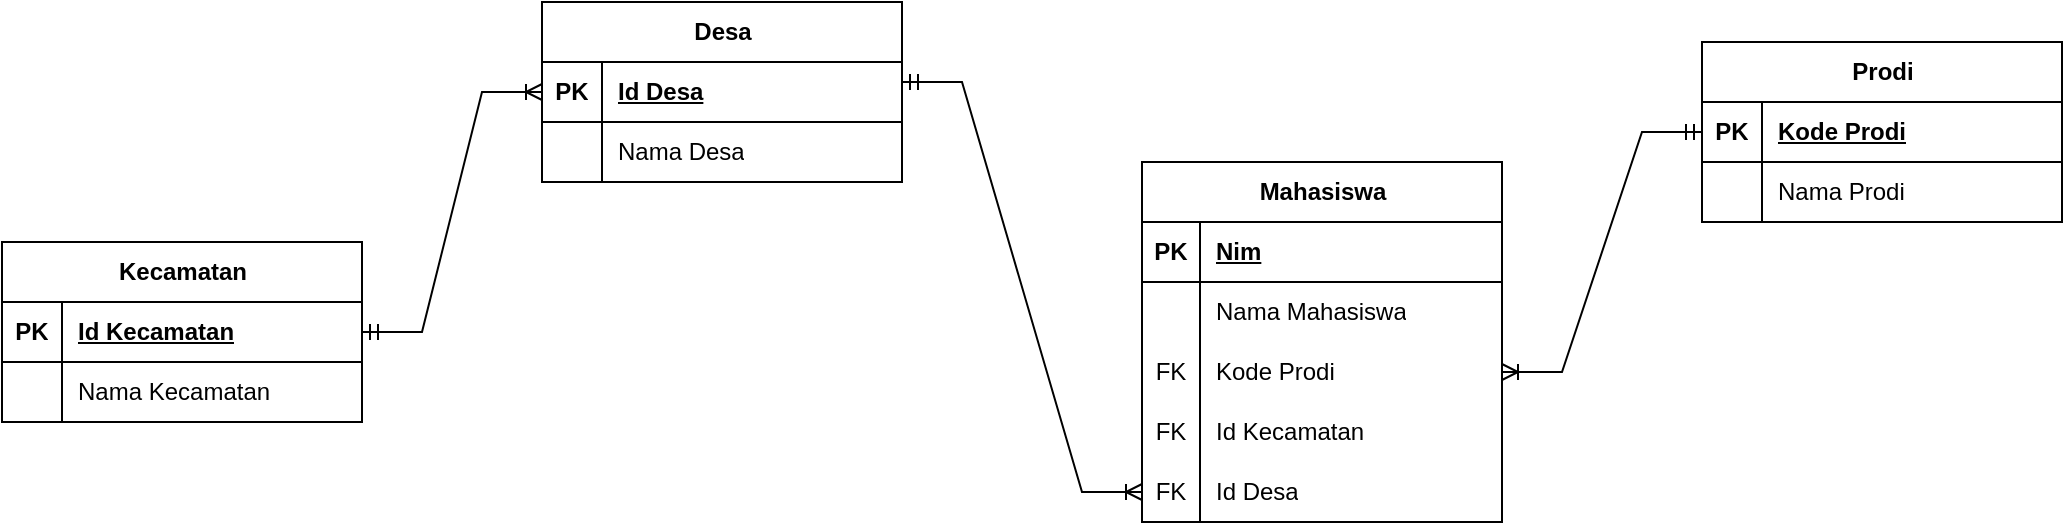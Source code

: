<mxfile version="21.4.0" type="github">
  <diagram name="Page-1" id="gfHtEwBJtFLGYahkudQf">
    <mxGraphModel dx="1282" dy="535" grid="1" gridSize="10" guides="1" tooltips="1" connect="1" arrows="1" fold="1" page="1" pageScale="1" pageWidth="850" pageHeight="1100" math="0" shadow="0">
      <root>
        <mxCell id="0" />
        <mxCell id="1" parent="0" />
        <mxCell id="0Dxmq0ZjJz-v2KSsm1CZ-29" value="Kecamatan" style="shape=table;startSize=30;container=1;collapsible=1;childLayout=tableLayout;fixedRows=1;rowLines=0;fontStyle=1;align=center;resizeLast=1;html=1;" vertex="1" parent="1">
          <mxGeometry x="50" y="190" width="180" height="90" as="geometry" />
        </mxCell>
        <mxCell id="0Dxmq0ZjJz-v2KSsm1CZ-30" value="" style="shape=tableRow;horizontal=0;startSize=0;swimlaneHead=0;swimlaneBody=0;fillColor=none;collapsible=0;dropTarget=0;points=[[0,0.5],[1,0.5]];portConstraint=eastwest;top=0;left=0;right=0;bottom=1;" vertex="1" parent="0Dxmq0ZjJz-v2KSsm1CZ-29">
          <mxGeometry y="30" width="180" height="30" as="geometry" />
        </mxCell>
        <mxCell id="0Dxmq0ZjJz-v2KSsm1CZ-31" value="PK" style="shape=partialRectangle;connectable=0;fillColor=none;top=0;left=0;bottom=0;right=0;fontStyle=1;overflow=hidden;whiteSpace=wrap;html=1;" vertex="1" parent="0Dxmq0ZjJz-v2KSsm1CZ-30">
          <mxGeometry width="30" height="30" as="geometry">
            <mxRectangle width="30" height="30" as="alternateBounds" />
          </mxGeometry>
        </mxCell>
        <mxCell id="0Dxmq0ZjJz-v2KSsm1CZ-32" value="Id Kecamatan" style="shape=partialRectangle;connectable=0;fillColor=none;top=0;left=0;bottom=0;right=0;align=left;spacingLeft=6;fontStyle=5;overflow=hidden;whiteSpace=wrap;html=1;" vertex="1" parent="0Dxmq0ZjJz-v2KSsm1CZ-30">
          <mxGeometry x="30" width="150" height="30" as="geometry">
            <mxRectangle width="150" height="30" as="alternateBounds" />
          </mxGeometry>
        </mxCell>
        <mxCell id="0Dxmq0ZjJz-v2KSsm1CZ-33" value="" style="shape=tableRow;horizontal=0;startSize=0;swimlaneHead=0;swimlaneBody=0;fillColor=none;collapsible=0;dropTarget=0;points=[[0,0.5],[1,0.5]];portConstraint=eastwest;top=0;left=0;right=0;bottom=0;" vertex="1" parent="0Dxmq0ZjJz-v2KSsm1CZ-29">
          <mxGeometry y="60" width="180" height="30" as="geometry" />
        </mxCell>
        <mxCell id="0Dxmq0ZjJz-v2KSsm1CZ-34" value="" style="shape=partialRectangle;connectable=0;fillColor=none;top=0;left=0;bottom=0;right=0;editable=1;overflow=hidden;whiteSpace=wrap;html=1;" vertex="1" parent="0Dxmq0ZjJz-v2KSsm1CZ-33">
          <mxGeometry width="30" height="30" as="geometry">
            <mxRectangle width="30" height="30" as="alternateBounds" />
          </mxGeometry>
        </mxCell>
        <mxCell id="0Dxmq0ZjJz-v2KSsm1CZ-35" value="Nama Kecamatan" style="shape=partialRectangle;connectable=0;fillColor=none;top=0;left=0;bottom=0;right=0;align=left;spacingLeft=6;overflow=hidden;whiteSpace=wrap;html=1;" vertex="1" parent="0Dxmq0ZjJz-v2KSsm1CZ-33">
          <mxGeometry x="30" width="150" height="30" as="geometry">
            <mxRectangle width="150" height="30" as="alternateBounds" />
          </mxGeometry>
        </mxCell>
        <mxCell id="0Dxmq0ZjJz-v2KSsm1CZ-42" value="Desa" style="shape=table;startSize=30;container=1;collapsible=1;childLayout=tableLayout;fixedRows=1;rowLines=0;fontStyle=1;align=center;resizeLast=1;html=1;" vertex="1" parent="1">
          <mxGeometry x="320" y="70" width="180" height="90" as="geometry" />
        </mxCell>
        <mxCell id="0Dxmq0ZjJz-v2KSsm1CZ-43" value="" style="shape=tableRow;horizontal=0;startSize=0;swimlaneHead=0;swimlaneBody=0;fillColor=none;collapsible=0;dropTarget=0;points=[[0,0.5],[1,0.5]];portConstraint=eastwest;top=0;left=0;right=0;bottom=1;" vertex="1" parent="0Dxmq0ZjJz-v2KSsm1CZ-42">
          <mxGeometry y="30" width="180" height="30" as="geometry" />
        </mxCell>
        <mxCell id="0Dxmq0ZjJz-v2KSsm1CZ-44" value="PK" style="shape=partialRectangle;connectable=0;fillColor=none;top=0;left=0;bottom=0;right=0;fontStyle=1;overflow=hidden;whiteSpace=wrap;html=1;" vertex="1" parent="0Dxmq0ZjJz-v2KSsm1CZ-43">
          <mxGeometry width="30" height="30" as="geometry">
            <mxRectangle width="30" height="30" as="alternateBounds" />
          </mxGeometry>
        </mxCell>
        <mxCell id="0Dxmq0ZjJz-v2KSsm1CZ-45" value="Id Desa" style="shape=partialRectangle;connectable=0;fillColor=none;top=0;left=0;bottom=0;right=0;align=left;spacingLeft=6;fontStyle=5;overflow=hidden;whiteSpace=wrap;html=1;" vertex="1" parent="0Dxmq0ZjJz-v2KSsm1CZ-43">
          <mxGeometry x="30" width="150" height="30" as="geometry">
            <mxRectangle width="150" height="30" as="alternateBounds" />
          </mxGeometry>
        </mxCell>
        <mxCell id="0Dxmq0ZjJz-v2KSsm1CZ-46" value="" style="shape=tableRow;horizontal=0;startSize=0;swimlaneHead=0;swimlaneBody=0;fillColor=none;collapsible=0;dropTarget=0;points=[[0,0.5],[1,0.5]];portConstraint=eastwest;top=0;left=0;right=0;bottom=0;" vertex="1" parent="0Dxmq0ZjJz-v2KSsm1CZ-42">
          <mxGeometry y="60" width="180" height="30" as="geometry" />
        </mxCell>
        <mxCell id="0Dxmq0ZjJz-v2KSsm1CZ-47" value="" style="shape=partialRectangle;connectable=0;fillColor=none;top=0;left=0;bottom=0;right=0;editable=1;overflow=hidden;whiteSpace=wrap;html=1;" vertex="1" parent="0Dxmq0ZjJz-v2KSsm1CZ-46">
          <mxGeometry width="30" height="30" as="geometry">
            <mxRectangle width="30" height="30" as="alternateBounds" />
          </mxGeometry>
        </mxCell>
        <mxCell id="0Dxmq0ZjJz-v2KSsm1CZ-48" value="Nama Desa" style="shape=partialRectangle;connectable=0;fillColor=none;top=0;left=0;bottom=0;right=0;align=left;spacingLeft=6;overflow=hidden;whiteSpace=wrap;html=1;" vertex="1" parent="0Dxmq0ZjJz-v2KSsm1CZ-46">
          <mxGeometry x="30" width="150" height="30" as="geometry">
            <mxRectangle width="150" height="30" as="alternateBounds" />
          </mxGeometry>
        </mxCell>
        <mxCell id="0Dxmq0ZjJz-v2KSsm1CZ-49" value="Mahasiswa" style="shape=table;startSize=30;container=1;collapsible=1;childLayout=tableLayout;fixedRows=1;rowLines=0;fontStyle=1;align=center;resizeLast=1;html=1;" vertex="1" parent="1">
          <mxGeometry x="620" y="150" width="180" height="180" as="geometry" />
        </mxCell>
        <mxCell id="0Dxmq0ZjJz-v2KSsm1CZ-50" value="" style="shape=tableRow;horizontal=0;startSize=0;swimlaneHead=0;swimlaneBody=0;fillColor=none;collapsible=0;dropTarget=0;points=[[0,0.5],[1,0.5]];portConstraint=eastwest;top=0;left=0;right=0;bottom=1;" vertex="1" parent="0Dxmq0ZjJz-v2KSsm1CZ-49">
          <mxGeometry y="30" width="180" height="30" as="geometry" />
        </mxCell>
        <mxCell id="0Dxmq0ZjJz-v2KSsm1CZ-51" value="PK" style="shape=partialRectangle;connectable=0;fillColor=none;top=0;left=0;bottom=0;right=0;fontStyle=1;overflow=hidden;whiteSpace=wrap;html=1;" vertex="1" parent="0Dxmq0ZjJz-v2KSsm1CZ-50">
          <mxGeometry width="29" height="30" as="geometry">
            <mxRectangle width="29" height="30" as="alternateBounds" />
          </mxGeometry>
        </mxCell>
        <mxCell id="0Dxmq0ZjJz-v2KSsm1CZ-52" value="Nim" style="shape=partialRectangle;connectable=0;fillColor=none;top=0;left=0;bottom=0;right=0;align=left;spacingLeft=6;fontStyle=5;overflow=hidden;whiteSpace=wrap;html=1;" vertex="1" parent="0Dxmq0ZjJz-v2KSsm1CZ-50">
          <mxGeometry x="29" width="151" height="30" as="geometry">
            <mxRectangle width="151" height="30" as="alternateBounds" />
          </mxGeometry>
        </mxCell>
        <mxCell id="0Dxmq0ZjJz-v2KSsm1CZ-53" value="" style="shape=tableRow;horizontal=0;startSize=0;swimlaneHead=0;swimlaneBody=0;fillColor=none;collapsible=0;dropTarget=0;points=[[0,0.5],[1,0.5]];portConstraint=eastwest;top=0;left=0;right=0;bottom=0;" vertex="1" parent="0Dxmq0ZjJz-v2KSsm1CZ-49">
          <mxGeometry y="60" width="180" height="30" as="geometry" />
        </mxCell>
        <mxCell id="0Dxmq0ZjJz-v2KSsm1CZ-54" value="" style="shape=partialRectangle;connectable=0;fillColor=none;top=0;left=0;bottom=0;right=0;editable=1;overflow=hidden;whiteSpace=wrap;html=1;" vertex="1" parent="0Dxmq0ZjJz-v2KSsm1CZ-53">
          <mxGeometry width="29" height="30" as="geometry">
            <mxRectangle width="29" height="30" as="alternateBounds" />
          </mxGeometry>
        </mxCell>
        <mxCell id="0Dxmq0ZjJz-v2KSsm1CZ-55" value="Nama Mahasiswa" style="shape=partialRectangle;connectable=0;fillColor=none;top=0;left=0;bottom=0;right=0;align=left;spacingLeft=6;overflow=hidden;whiteSpace=wrap;html=1;" vertex="1" parent="0Dxmq0ZjJz-v2KSsm1CZ-53">
          <mxGeometry x="29" width="151" height="30" as="geometry">
            <mxRectangle width="151" height="30" as="alternateBounds" />
          </mxGeometry>
        </mxCell>
        <mxCell id="0Dxmq0ZjJz-v2KSsm1CZ-56" style="shape=tableRow;horizontal=0;startSize=0;swimlaneHead=0;swimlaneBody=0;fillColor=none;collapsible=0;dropTarget=0;points=[[0,0.5],[1,0.5]];portConstraint=eastwest;top=0;left=0;right=0;bottom=0;" vertex="1" parent="0Dxmq0ZjJz-v2KSsm1CZ-49">
          <mxGeometry y="90" width="180" height="30" as="geometry" />
        </mxCell>
        <mxCell id="0Dxmq0ZjJz-v2KSsm1CZ-57" value="FK" style="shape=partialRectangle;connectable=0;fillColor=none;top=0;left=0;bottom=0;right=0;editable=1;overflow=hidden;whiteSpace=wrap;html=1;" vertex="1" parent="0Dxmq0ZjJz-v2KSsm1CZ-56">
          <mxGeometry width="29" height="30" as="geometry">
            <mxRectangle width="29" height="30" as="alternateBounds" />
          </mxGeometry>
        </mxCell>
        <mxCell id="0Dxmq0ZjJz-v2KSsm1CZ-58" value="Kode Prodi" style="shape=partialRectangle;connectable=0;fillColor=none;top=0;left=0;bottom=0;right=0;align=left;spacingLeft=6;overflow=hidden;whiteSpace=wrap;html=1;" vertex="1" parent="0Dxmq0ZjJz-v2KSsm1CZ-56">
          <mxGeometry x="29" width="151" height="30" as="geometry">
            <mxRectangle width="151" height="30" as="alternateBounds" />
          </mxGeometry>
        </mxCell>
        <mxCell id="0Dxmq0ZjJz-v2KSsm1CZ-59" style="shape=tableRow;horizontal=0;startSize=0;swimlaneHead=0;swimlaneBody=0;fillColor=none;collapsible=0;dropTarget=0;points=[[0,0.5],[1,0.5]];portConstraint=eastwest;top=0;left=0;right=0;bottom=0;" vertex="1" parent="0Dxmq0ZjJz-v2KSsm1CZ-49">
          <mxGeometry y="120" width="180" height="30" as="geometry" />
        </mxCell>
        <mxCell id="0Dxmq0ZjJz-v2KSsm1CZ-60" value="FK" style="shape=partialRectangle;connectable=0;fillColor=none;top=0;left=0;bottom=0;right=0;editable=1;overflow=hidden;whiteSpace=wrap;html=1;" vertex="1" parent="0Dxmq0ZjJz-v2KSsm1CZ-59">
          <mxGeometry width="29" height="30" as="geometry">
            <mxRectangle width="29" height="30" as="alternateBounds" />
          </mxGeometry>
        </mxCell>
        <mxCell id="0Dxmq0ZjJz-v2KSsm1CZ-61" value="Id Kecamatan" style="shape=partialRectangle;connectable=0;fillColor=none;top=0;left=0;bottom=0;right=0;align=left;spacingLeft=6;overflow=hidden;whiteSpace=wrap;html=1;" vertex="1" parent="0Dxmq0ZjJz-v2KSsm1CZ-59">
          <mxGeometry x="29" width="151" height="30" as="geometry">
            <mxRectangle width="151" height="30" as="alternateBounds" />
          </mxGeometry>
        </mxCell>
        <mxCell id="0Dxmq0ZjJz-v2KSsm1CZ-62" style="shape=tableRow;horizontal=0;startSize=0;swimlaneHead=0;swimlaneBody=0;fillColor=none;collapsible=0;dropTarget=0;points=[[0,0.5],[1,0.5]];portConstraint=eastwest;top=0;left=0;right=0;bottom=0;" vertex="1" parent="0Dxmq0ZjJz-v2KSsm1CZ-49">
          <mxGeometry y="150" width="180" height="30" as="geometry" />
        </mxCell>
        <mxCell id="0Dxmq0ZjJz-v2KSsm1CZ-63" value="FK" style="shape=partialRectangle;connectable=0;fillColor=none;top=0;left=0;bottom=0;right=0;editable=1;overflow=hidden;whiteSpace=wrap;html=1;" vertex="1" parent="0Dxmq0ZjJz-v2KSsm1CZ-62">
          <mxGeometry width="29" height="30" as="geometry">
            <mxRectangle width="29" height="30" as="alternateBounds" />
          </mxGeometry>
        </mxCell>
        <mxCell id="0Dxmq0ZjJz-v2KSsm1CZ-64" value="Id Desa" style="shape=partialRectangle;connectable=0;fillColor=none;top=0;left=0;bottom=0;right=0;align=left;spacingLeft=6;overflow=hidden;whiteSpace=wrap;html=1;" vertex="1" parent="0Dxmq0ZjJz-v2KSsm1CZ-62">
          <mxGeometry x="29" width="151" height="30" as="geometry">
            <mxRectangle width="151" height="30" as="alternateBounds" />
          </mxGeometry>
        </mxCell>
        <mxCell id="0Dxmq0ZjJz-v2KSsm1CZ-81" value="Prodi" style="shape=table;startSize=30;container=1;collapsible=1;childLayout=tableLayout;fixedRows=1;rowLines=0;fontStyle=1;align=center;resizeLast=1;html=1;" vertex="1" parent="1">
          <mxGeometry x="900" y="90" width="180" height="90" as="geometry" />
        </mxCell>
        <mxCell id="0Dxmq0ZjJz-v2KSsm1CZ-82" value="" style="shape=tableRow;horizontal=0;startSize=0;swimlaneHead=0;swimlaneBody=0;fillColor=none;collapsible=0;dropTarget=0;points=[[0,0.5],[1,0.5]];portConstraint=eastwest;top=0;left=0;right=0;bottom=1;" vertex="1" parent="0Dxmq0ZjJz-v2KSsm1CZ-81">
          <mxGeometry y="30" width="180" height="30" as="geometry" />
        </mxCell>
        <mxCell id="0Dxmq0ZjJz-v2KSsm1CZ-83" value="PK" style="shape=partialRectangle;connectable=0;fillColor=none;top=0;left=0;bottom=0;right=0;fontStyle=1;overflow=hidden;whiteSpace=wrap;html=1;" vertex="1" parent="0Dxmq0ZjJz-v2KSsm1CZ-82">
          <mxGeometry width="30" height="30" as="geometry">
            <mxRectangle width="30" height="30" as="alternateBounds" />
          </mxGeometry>
        </mxCell>
        <mxCell id="0Dxmq0ZjJz-v2KSsm1CZ-84" value="Kode Prodi" style="shape=partialRectangle;connectable=0;fillColor=none;top=0;left=0;bottom=0;right=0;align=left;spacingLeft=6;fontStyle=5;overflow=hidden;whiteSpace=wrap;html=1;" vertex="1" parent="0Dxmq0ZjJz-v2KSsm1CZ-82">
          <mxGeometry x="30" width="150" height="30" as="geometry">
            <mxRectangle width="150" height="30" as="alternateBounds" />
          </mxGeometry>
        </mxCell>
        <mxCell id="0Dxmq0ZjJz-v2KSsm1CZ-85" value="" style="shape=tableRow;horizontal=0;startSize=0;swimlaneHead=0;swimlaneBody=0;fillColor=none;collapsible=0;dropTarget=0;points=[[0,0.5],[1,0.5]];portConstraint=eastwest;top=0;left=0;right=0;bottom=0;" vertex="1" parent="0Dxmq0ZjJz-v2KSsm1CZ-81">
          <mxGeometry y="60" width="180" height="30" as="geometry" />
        </mxCell>
        <mxCell id="0Dxmq0ZjJz-v2KSsm1CZ-86" value="" style="shape=partialRectangle;connectable=0;fillColor=none;top=0;left=0;bottom=0;right=0;editable=1;overflow=hidden;whiteSpace=wrap;html=1;" vertex="1" parent="0Dxmq0ZjJz-v2KSsm1CZ-85">
          <mxGeometry width="30" height="30" as="geometry">
            <mxRectangle width="30" height="30" as="alternateBounds" />
          </mxGeometry>
        </mxCell>
        <mxCell id="0Dxmq0ZjJz-v2KSsm1CZ-87" value="Nama Prodi" style="shape=partialRectangle;connectable=0;fillColor=none;top=0;left=0;bottom=0;right=0;align=left;spacingLeft=6;overflow=hidden;whiteSpace=wrap;html=1;" vertex="1" parent="0Dxmq0ZjJz-v2KSsm1CZ-85">
          <mxGeometry x="30" width="150" height="30" as="geometry">
            <mxRectangle width="150" height="30" as="alternateBounds" />
          </mxGeometry>
        </mxCell>
        <mxCell id="0Dxmq0ZjJz-v2KSsm1CZ-88" value="" style="edgeStyle=entityRelationEdgeStyle;fontSize=12;html=1;endArrow=ERoneToMany;startArrow=ERmandOne;rounded=0;entryX=0;entryY=0.5;entryDx=0;entryDy=0;" edge="1" parent="1" source="0Dxmq0ZjJz-v2KSsm1CZ-30" target="0Dxmq0ZjJz-v2KSsm1CZ-43">
          <mxGeometry width="100" height="100" relative="1" as="geometry">
            <mxPoint x="550" y="270" as="sourcePoint" />
            <mxPoint x="650" y="170" as="targetPoint" />
          </mxGeometry>
        </mxCell>
        <mxCell id="0Dxmq0ZjJz-v2KSsm1CZ-89" value="" style="edgeStyle=entityRelationEdgeStyle;fontSize=12;html=1;endArrow=ERoneToMany;startArrow=ERmandOne;rounded=0;" edge="1" parent="1" target="0Dxmq0ZjJz-v2KSsm1CZ-62">
          <mxGeometry width="100" height="100" relative="1" as="geometry">
            <mxPoint x="500" y="110" as="sourcePoint" />
            <mxPoint x="590" y="10" as="targetPoint" />
          </mxGeometry>
        </mxCell>
        <mxCell id="0Dxmq0ZjJz-v2KSsm1CZ-91" value="" style="edgeStyle=entityRelationEdgeStyle;fontSize=12;html=1;endArrow=ERoneToMany;startArrow=ERmandOne;rounded=0;exitX=0;exitY=0.5;exitDx=0;exitDy=0;" edge="1" parent="1" source="0Dxmq0ZjJz-v2KSsm1CZ-82" target="0Dxmq0ZjJz-v2KSsm1CZ-56">
          <mxGeometry width="100" height="100" relative="1" as="geometry">
            <mxPoint x="550" y="270" as="sourcePoint" />
            <mxPoint x="650" y="170" as="targetPoint" />
          </mxGeometry>
        </mxCell>
      </root>
    </mxGraphModel>
  </diagram>
</mxfile>
